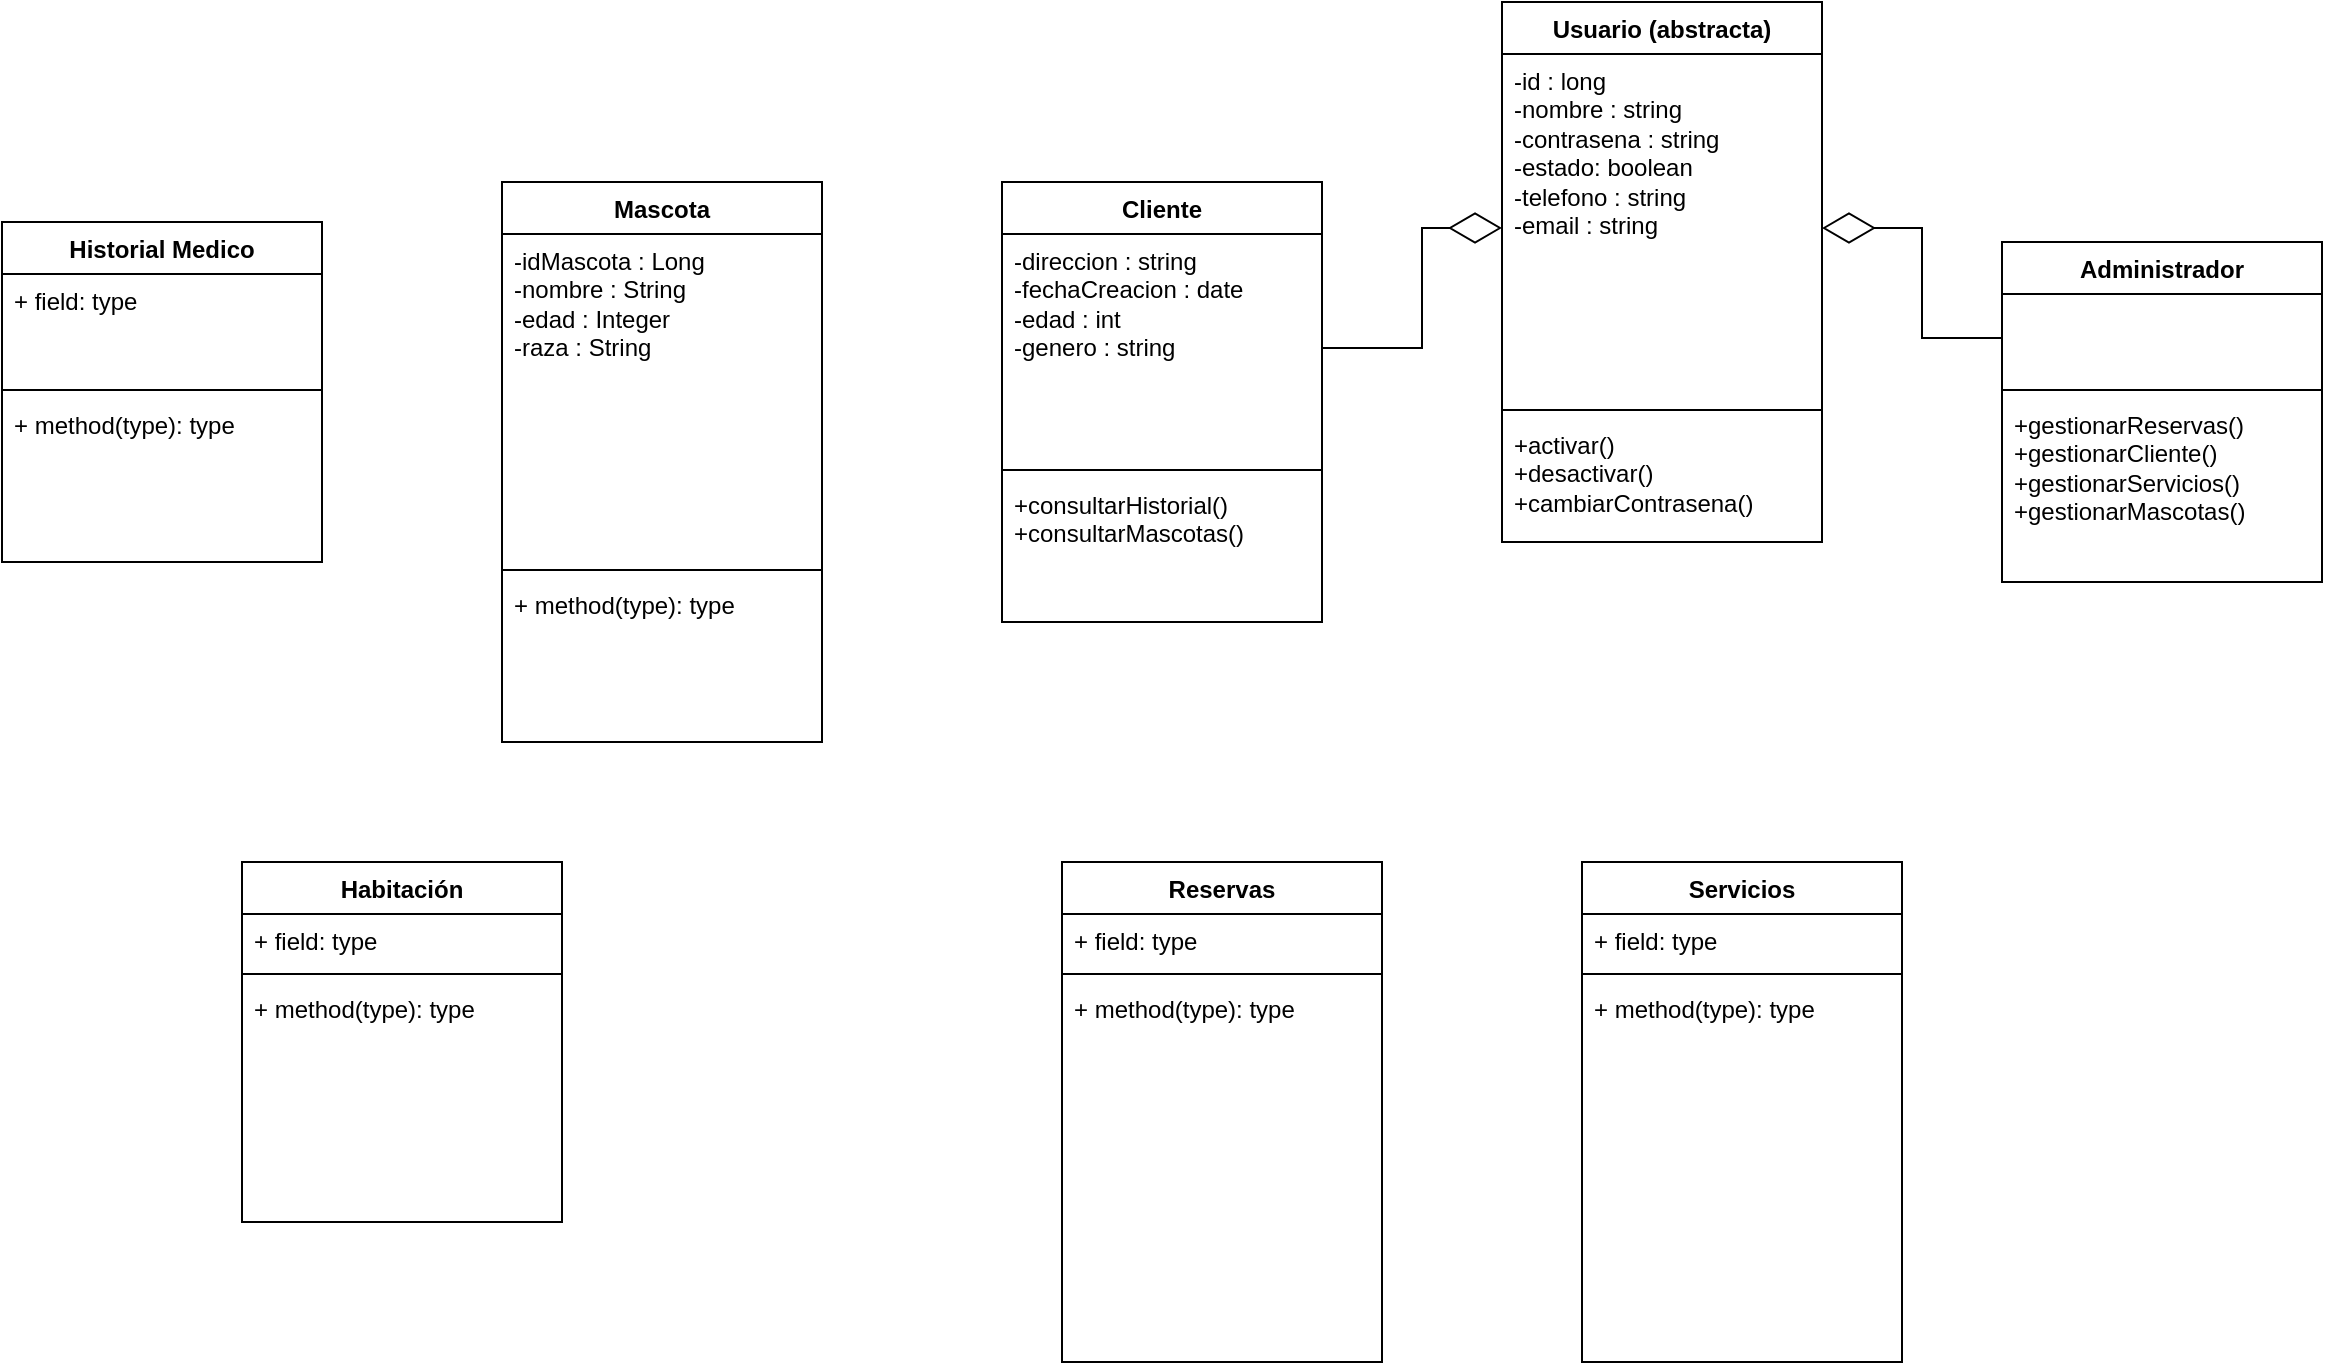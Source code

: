 <mxfile version="28.1.1">
  <diagram name="Página-1" id="osFBbAPyMdEgR65ZEtdR">
    <mxGraphModel dx="1665" dy="818" grid="1" gridSize="10" guides="1" tooltips="1" connect="1" arrows="1" fold="1" page="1" pageScale="1" pageWidth="1654" pageHeight="2336" math="0" shadow="0">
      <root>
        <mxCell id="0" />
        <mxCell id="1" parent="0" />
        <mxCell id="ET7AaDw2ST4JlTZtW3ST-9" value="Administrador" style="swimlane;fontStyle=1;align=center;verticalAlign=top;childLayout=stackLayout;horizontal=1;startSize=26;horizontalStack=0;resizeParent=1;resizeParentMax=0;resizeLast=0;collapsible=1;marginBottom=0;whiteSpace=wrap;html=1;" vertex="1" parent="1">
          <mxGeometry x="1230" y="410" width="160" height="170" as="geometry" />
        </mxCell>
        <mxCell id="ET7AaDw2ST4JlTZtW3ST-10" value="&amp;nbsp;" style="text;strokeColor=none;fillColor=none;align=left;verticalAlign=top;spacingLeft=4;spacingRight=4;overflow=hidden;rotatable=0;points=[[0,0.5],[1,0.5]];portConstraint=eastwest;whiteSpace=wrap;html=1;" vertex="1" parent="ET7AaDw2ST4JlTZtW3ST-9">
          <mxGeometry y="26" width="160" height="44" as="geometry" />
        </mxCell>
        <mxCell id="ET7AaDw2ST4JlTZtW3ST-11" value="" style="line;strokeWidth=1;fillColor=none;align=left;verticalAlign=middle;spacingTop=-1;spacingLeft=3;spacingRight=3;rotatable=0;labelPosition=right;points=[];portConstraint=eastwest;strokeColor=inherit;" vertex="1" parent="ET7AaDw2ST4JlTZtW3ST-9">
          <mxGeometry y="70" width="160" height="8" as="geometry" />
        </mxCell>
        <mxCell id="ET7AaDw2ST4JlTZtW3ST-12" value="+gestionarReservas()&lt;div&gt;+gestionarCliente()&lt;/div&gt;&lt;div&gt;+gestionarServicios()&lt;/div&gt;&lt;div&gt;+gestionarMascotas()&lt;/div&gt;&lt;div&gt;&lt;br&gt;&lt;/div&gt;" style="text;strokeColor=none;fillColor=none;align=left;verticalAlign=top;spacingLeft=4;spacingRight=4;overflow=hidden;rotatable=0;points=[[0,0.5],[1,0.5]];portConstraint=eastwest;whiteSpace=wrap;html=1;" vertex="1" parent="ET7AaDw2ST4JlTZtW3ST-9">
          <mxGeometry y="78" width="160" height="92" as="geometry" />
        </mxCell>
        <mxCell id="ET7AaDw2ST4JlTZtW3ST-13" value="&lt;div&gt;Habitación&lt;/div&gt;" style="swimlane;fontStyle=1;align=center;verticalAlign=top;childLayout=stackLayout;horizontal=1;startSize=26;horizontalStack=0;resizeParent=1;resizeParentMax=0;resizeLast=0;collapsible=1;marginBottom=0;whiteSpace=wrap;html=1;" vertex="1" parent="1">
          <mxGeometry x="350" y="720" width="160" height="180" as="geometry" />
        </mxCell>
        <mxCell id="ET7AaDw2ST4JlTZtW3ST-14" value="+ field: type" style="text;strokeColor=none;fillColor=none;align=left;verticalAlign=top;spacingLeft=4;spacingRight=4;overflow=hidden;rotatable=0;points=[[0,0.5],[1,0.5]];portConstraint=eastwest;whiteSpace=wrap;html=1;" vertex="1" parent="ET7AaDw2ST4JlTZtW3ST-13">
          <mxGeometry y="26" width="160" height="26" as="geometry" />
        </mxCell>
        <mxCell id="ET7AaDw2ST4JlTZtW3ST-15" value="" style="line;strokeWidth=1;fillColor=none;align=left;verticalAlign=middle;spacingTop=-1;spacingLeft=3;spacingRight=3;rotatable=0;labelPosition=right;points=[];portConstraint=eastwest;strokeColor=inherit;" vertex="1" parent="ET7AaDw2ST4JlTZtW3ST-13">
          <mxGeometry y="52" width="160" height="8" as="geometry" />
        </mxCell>
        <mxCell id="ET7AaDw2ST4JlTZtW3ST-16" value="+ method(type): type" style="text;strokeColor=none;fillColor=none;align=left;verticalAlign=top;spacingLeft=4;spacingRight=4;overflow=hidden;rotatable=0;points=[[0,0.5],[1,0.5]];portConstraint=eastwest;whiteSpace=wrap;html=1;" vertex="1" parent="ET7AaDw2ST4JlTZtW3ST-13">
          <mxGeometry y="60" width="160" height="120" as="geometry" />
        </mxCell>
        <mxCell id="ET7AaDw2ST4JlTZtW3ST-25" value="Servicios&lt;div&gt;&lt;br&gt;&lt;/div&gt;" style="swimlane;fontStyle=1;align=center;verticalAlign=top;childLayout=stackLayout;horizontal=1;startSize=26;horizontalStack=0;resizeParent=1;resizeParentMax=0;resizeLast=0;collapsible=1;marginBottom=0;whiteSpace=wrap;html=1;" vertex="1" parent="1">
          <mxGeometry x="1020" y="720" width="160" height="250" as="geometry" />
        </mxCell>
        <mxCell id="ET7AaDw2ST4JlTZtW3ST-26" value="+ field: type" style="text;strokeColor=none;fillColor=none;align=left;verticalAlign=top;spacingLeft=4;spacingRight=4;overflow=hidden;rotatable=0;points=[[0,0.5],[1,0.5]];portConstraint=eastwest;whiteSpace=wrap;html=1;" vertex="1" parent="ET7AaDw2ST4JlTZtW3ST-25">
          <mxGeometry y="26" width="160" height="26" as="geometry" />
        </mxCell>
        <mxCell id="ET7AaDw2ST4JlTZtW3ST-27" value="" style="line;strokeWidth=1;fillColor=none;align=left;verticalAlign=middle;spacingTop=-1;spacingLeft=3;spacingRight=3;rotatable=0;labelPosition=right;points=[];portConstraint=eastwest;strokeColor=inherit;" vertex="1" parent="ET7AaDw2ST4JlTZtW3ST-25">
          <mxGeometry y="52" width="160" height="8" as="geometry" />
        </mxCell>
        <mxCell id="ET7AaDw2ST4JlTZtW3ST-28" value="+ method(type): type" style="text;strokeColor=none;fillColor=none;align=left;verticalAlign=top;spacingLeft=4;spacingRight=4;overflow=hidden;rotatable=0;points=[[0,0.5],[1,0.5]];portConstraint=eastwest;whiteSpace=wrap;html=1;" vertex="1" parent="ET7AaDw2ST4JlTZtW3ST-25">
          <mxGeometry y="60" width="160" height="190" as="geometry" />
        </mxCell>
        <mxCell id="ET7AaDw2ST4JlTZtW3ST-35" value="&lt;div&gt;Reservas&lt;/div&gt;" style="swimlane;fontStyle=1;align=center;verticalAlign=top;childLayout=stackLayout;horizontal=1;startSize=26;horizontalStack=0;resizeParent=1;resizeParentMax=0;resizeLast=0;collapsible=1;marginBottom=0;whiteSpace=wrap;html=1;" vertex="1" parent="1">
          <mxGeometry x="760" y="720" width="160" height="250" as="geometry" />
        </mxCell>
        <mxCell id="ET7AaDw2ST4JlTZtW3ST-36" value="+ field: type" style="text;strokeColor=none;fillColor=none;align=left;verticalAlign=top;spacingLeft=4;spacingRight=4;overflow=hidden;rotatable=0;points=[[0,0.5],[1,0.5]];portConstraint=eastwest;whiteSpace=wrap;html=1;" vertex="1" parent="ET7AaDw2ST4JlTZtW3ST-35">
          <mxGeometry y="26" width="160" height="26" as="geometry" />
        </mxCell>
        <mxCell id="ET7AaDw2ST4JlTZtW3ST-37" value="" style="line;strokeWidth=1;fillColor=none;align=left;verticalAlign=middle;spacingTop=-1;spacingLeft=3;spacingRight=3;rotatable=0;labelPosition=right;points=[];portConstraint=eastwest;strokeColor=inherit;" vertex="1" parent="ET7AaDw2ST4JlTZtW3ST-35">
          <mxGeometry y="52" width="160" height="8" as="geometry" />
        </mxCell>
        <mxCell id="ET7AaDw2ST4JlTZtW3ST-38" value="+ method(type): type" style="text;strokeColor=none;fillColor=none;align=left;verticalAlign=top;spacingLeft=4;spacingRight=4;overflow=hidden;rotatable=0;points=[[0,0.5],[1,0.5]];portConstraint=eastwest;whiteSpace=wrap;html=1;" vertex="1" parent="ET7AaDw2ST4JlTZtW3ST-35">
          <mxGeometry y="60" width="160" height="190" as="geometry" />
        </mxCell>
        <mxCell id="ET7AaDw2ST4JlTZtW3ST-39" value="Usuario (abstracta)" style="swimlane;fontStyle=1;align=center;verticalAlign=top;childLayout=stackLayout;horizontal=1;startSize=26;horizontalStack=0;resizeParent=1;resizeParentMax=0;resizeLast=0;collapsible=1;marginBottom=0;whiteSpace=wrap;html=1;" vertex="1" parent="1">
          <mxGeometry x="980" y="290" width="160" height="270" as="geometry" />
        </mxCell>
        <mxCell id="ET7AaDw2ST4JlTZtW3ST-40" value="&lt;div&gt;-id : long&lt;/div&gt;&lt;div&gt;-nombre : string&lt;/div&gt;&lt;div&gt;-contrasena : string&lt;/div&gt;&lt;div&gt;-estado: boolean&lt;/div&gt;&lt;div&gt;-telefono : string&lt;/div&gt;&lt;div&gt;-email : string&lt;/div&gt;&lt;div&gt;&lt;br&gt;&lt;/div&gt;" style="text;strokeColor=none;fillColor=none;align=left;verticalAlign=top;spacingLeft=4;spacingRight=4;overflow=hidden;rotatable=0;points=[[0,0.5],[1,0.5]];portConstraint=eastwest;whiteSpace=wrap;html=1;" vertex="1" parent="ET7AaDw2ST4JlTZtW3ST-39">
          <mxGeometry y="26" width="160" height="174" as="geometry" />
        </mxCell>
        <mxCell id="ET7AaDw2ST4JlTZtW3ST-41" value="" style="line;strokeWidth=1;fillColor=none;align=left;verticalAlign=middle;spacingTop=-1;spacingLeft=3;spacingRight=3;rotatable=0;labelPosition=right;points=[];portConstraint=eastwest;strokeColor=inherit;" vertex="1" parent="ET7AaDw2ST4JlTZtW3ST-39">
          <mxGeometry y="200" width="160" height="8" as="geometry" />
        </mxCell>
        <mxCell id="ET7AaDw2ST4JlTZtW3ST-42" value="+activar()&lt;div&gt;+desactivar()&lt;/div&gt;&lt;div&gt;+cambiarContrasena()&lt;/div&gt;" style="text;strokeColor=none;fillColor=none;align=left;verticalAlign=top;spacingLeft=4;spacingRight=4;overflow=hidden;rotatable=0;points=[[0,0.5],[1,0.5]];portConstraint=eastwest;whiteSpace=wrap;html=1;" vertex="1" parent="ET7AaDw2ST4JlTZtW3ST-39">
          <mxGeometry y="208" width="160" height="62" as="geometry" />
        </mxCell>
        <mxCell id="ET7AaDw2ST4JlTZtW3ST-44" value="Historial Medico" style="swimlane;fontStyle=1;align=center;verticalAlign=top;childLayout=stackLayout;horizontal=1;startSize=26;horizontalStack=0;resizeParent=1;resizeParentMax=0;resizeLast=0;collapsible=1;marginBottom=0;whiteSpace=wrap;html=1;" vertex="1" parent="1">
          <mxGeometry x="230" y="400" width="160" height="170" as="geometry" />
        </mxCell>
        <mxCell id="ET7AaDw2ST4JlTZtW3ST-45" value="+ field: type" style="text;strokeColor=none;fillColor=none;align=left;verticalAlign=top;spacingLeft=4;spacingRight=4;overflow=hidden;rotatable=0;points=[[0,0.5],[1,0.5]];portConstraint=eastwest;whiteSpace=wrap;html=1;" vertex="1" parent="ET7AaDw2ST4JlTZtW3ST-44">
          <mxGeometry y="26" width="160" height="54" as="geometry" />
        </mxCell>
        <mxCell id="ET7AaDw2ST4JlTZtW3ST-46" value="" style="line;strokeWidth=1;fillColor=none;align=left;verticalAlign=middle;spacingTop=-1;spacingLeft=3;spacingRight=3;rotatable=0;labelPosition=right;points=[];portConstraint=eastwest;strokeColor=inherit;" vertex="1" parent="ET7AaDw2ST4JlTZtW3ST-44">
          <mxGeometry y="80" width="160" height="8" as="geometry" />
        </mxCell>
        <mxCell id="ET7AaDw2ST4JlTZtW3ST-47" value="+ method(type): type" style="text;strokeColor=none;fillColor=none;align=left;verticalAlign=top;spacingLeft=4;spacingRight=4;overflow=hidden;rotatable=0;points=[[0,0.5],[1,0.5]];portConstraint=eastwest;whiteSpace=wrap;html=1;" vertex="1" parent="ET7AaDw2ST4JlTZtW3ST-44">
          <mxGeometry y="88" width="160" height="82" as="geometry" />
        </mxCell>
        <mxCell id="ET7AaDw2ST4JlTZtW3ST-49" value="Cliente" style="swimlane;fontStyle=1;align=center;verticalAlign=top;childLayout=stackLayout;horizontal=1;startSize=26;horizontalStack=0;resizeParent=1;resizeParentMax=0;resizeLast=0;collapsible=1;marginBottom=0;whiteSpace=wrap;html=1;" vertex="1" parent="1">
          <mxGeometry x="730" y="380" width="160" height="220" as="geometry">
            <mxRectangle x="730" y="380" width="80" height="30" as="alternateBounds" />
          </mxGeometry>
        </mxCell>
        <mxCell id="ET7AaDw2ST4JlTZtW3ST-50" value="&lt;div&gt;-direccion : string&lt;/div&gt;&lt;div&gt;-fechaCreacion : date&lt;/div&gt;&lt;div&gt;-edad : int&lt;/div&gt;&lt;div&gt;-genero : string&lt;/div&gt;&lt;div&gt;&lt;br&gt;&lt;/div&gt;" style="text;strokeColor=none;fillColor=none;align=left;verticalAlign=top;spacingLeft=4;spacingRight=4;overflow=hidden;rotatable=0;points=[[0,0.5],[1,0.5]];portConstraint=eastwest;whiteSpace=wrap;html=1;" vertex="1" parent="ET7AaDw2ST4JlTZtW3ST-49">
          <mxGeometry y="26" width="160" height="114" as="geometry" />
        </mxCell>
        <mxCell id="ET7AaDw2ST4JlTZtW3ST-51" value="" style="line;strokeWidth=1;fillColor=none;align=left;verticalAlign=middle;spacingTop=-1;spacingLeft=3;spacingRight=3;rotatable=0;labelPosition=right;points=[];portConstraint=eastwest;strokeColor=inherit;" vertex="1" parent="ET7AaDw2ST4JlTZtW3ST-49">
          <mxGeometry y="140" width="160" height="8" as="geometry" />
        </mxCell>
        <mxCell id="ET7AaDw2ST4JlTZtW3ST-52" value="+consultarHistorial()&lt;div&gt;+consultarMascotas()&lt;/div&gt;" style="text;strokeColor=none;fillColor=none;align=left;verticalAlign=top;spacingLeft=4;spacingRight=4;overflow=hidden;rotatable=0;points=[[0,0.5],[1,0.5]];portConstraint=eastwest;whiteSpace=wrap;html=1;" vertex="1" parent="ET7AaDw2ST4JlTZtW3ST-49">
          <mxGeometry y="148" width="160" height="72" as="geometry" />
        </mxCell>
        <mxCell id="ET7AaDw2ST4JlTZtW3ST-54" value="Mascota" style="swimlane;fontStyle=1;align=center;verticalAlign=top;childLayout=stackLayout;horizontal=1;startSize=26;horizontalStack=0;resizeParent=1;resizeParentMax=0;resizeLast=0;collapsible=1;marginBottom=0;whiteSpace=wrap;html=1;" vertex="1" parent="1">
          <mxGeometry x="480" y="380" width="160" height="280" as="geometry">
            <mxRectangle x="730" y="380" width="80" height="30" as="alternateBounds" />
          </mxGeometry>
        </mxCell>
        <mxCell id="ET7AaDw2ST4JlTZtW3ST-55" value="&lt;div&gt;-idMascota : Long&lt;/div&gt;-nombre : String&lt;div&gt;-edad : Integer&lt;/div&gt;&lt;div&gt;&lt;div&gt;-raza : String&lt;/div&gt;&lt;/div&gt;&lt;div&gt;&lt;br&gt;&lt;/div&gt;" style="text;strokeColor=none;fillColor=none;align=left;verticalAlign=top;spacingLeft=4;spacingRight=4;overflow=hidden;rotatable=0;points=[[0,0.5],[1,0.5]];portConstraint=eastwest;whiteSpace=wrap;html=1;" vertex="1" parent="ET7AaDw2ST4JlTZtW3ST-54">
          <mxGeometry y="26" width="160" height="164" as="geometry" />
        </mxCell>
        <mxCell id="ET7AaDw2ST4JlTZtW3ST-56" value="" style="line;strokeWidth=1;fillColor=none;align=left;verticalAlign=middle;spacingTop=-1;spacingLeft=3;spacingRight=3;rotatable=0;labelPosition=right;points=[];portConstraint=eastwest;strokeColor=inherit;" vertex="1" parent="ET7AaDw2ST4JlTZtW3ST-54">
          <mxGeometry y="190" width="160" height="8" as="geometry" />
        </mxCell>
        <mxCell id="ET7AaDw2ST4JlTZtW3ST-57" value="+ method(type): type" style="text;strokeColor=none;fillColor=none;align=left;verticalAlign=top;spacingLeft=4;spacingRight=4;overflow=hidden;rotatable=0;points=[[0,0.5],[1,0.5]];portConstraint=eastwest;whiteSpace=wrap;html=1;" vertex="1" parent="ET7AaDw2ST4JlTZtW3ST-54">
          <mxGeometry y="198" width="160" height="82" as="geometry" />
        </mxCell>
        <mxCell id="ET7AaDw2ST4JlTZtW3ST-58" value="" style="endArrow=diamondThin;endFill=0;endSize=24;html=1;rounded=0;exitX=1;exitY=0.5;exitDx=0;exitDy=0;entryX=0;entryY=0.5;entryDx=0;entryDy=0;" edge="1" parent="1" source="ET7AaDw2ST4JlTZtW3ST-50" target="ET7AaDw2ST4JlTZtW3ST-40">
          <mxGeometry width="160" relative="1" as="geometry">
            <mxPoint x="790" y="690" as="sourcePoint" />
            <mxPoint x="950" y="690" as="targetPoint" />
            <Array as="points">
              <mxPoint x="940" y="463" />
              <mxPoint x="940" y="403" />
            </Array>
          </mxGeometry>
        </mxCell>
        <mxCell id="ET7AaDw2ST4JlTZtW3ST-59" value="" style="endArrow=diamondThin;endFill=0;endSize=24;html=1;rounded=0;exitX=0;exitY=0.5;exitDx=0;exitDy=0;entryX=1;entryY=0.5;entryDx=0;entryDy=0;" edge="1" parent="1" source="ET7AaDw2ST4JlTZtW3ST-10" target="ET7AaDw2ST4JlTZtW3ST-40">
          <mxGeometry width="160" relative="1" as="geometry">
            <mxPoint x="1120" y="770" as="sourcePoint" />
            <mxPoint x="1210" y="700" as="targetPoint" />
            <Array as="points">
              <mxPoint x="1190" y="458" />
              <mxPoint x="1190" y="403" />
            </Array>
          </mxGeometry>
        </mxCell>
      </root>
    </mxGraphModel>
  </diagram>
</mxfile>
